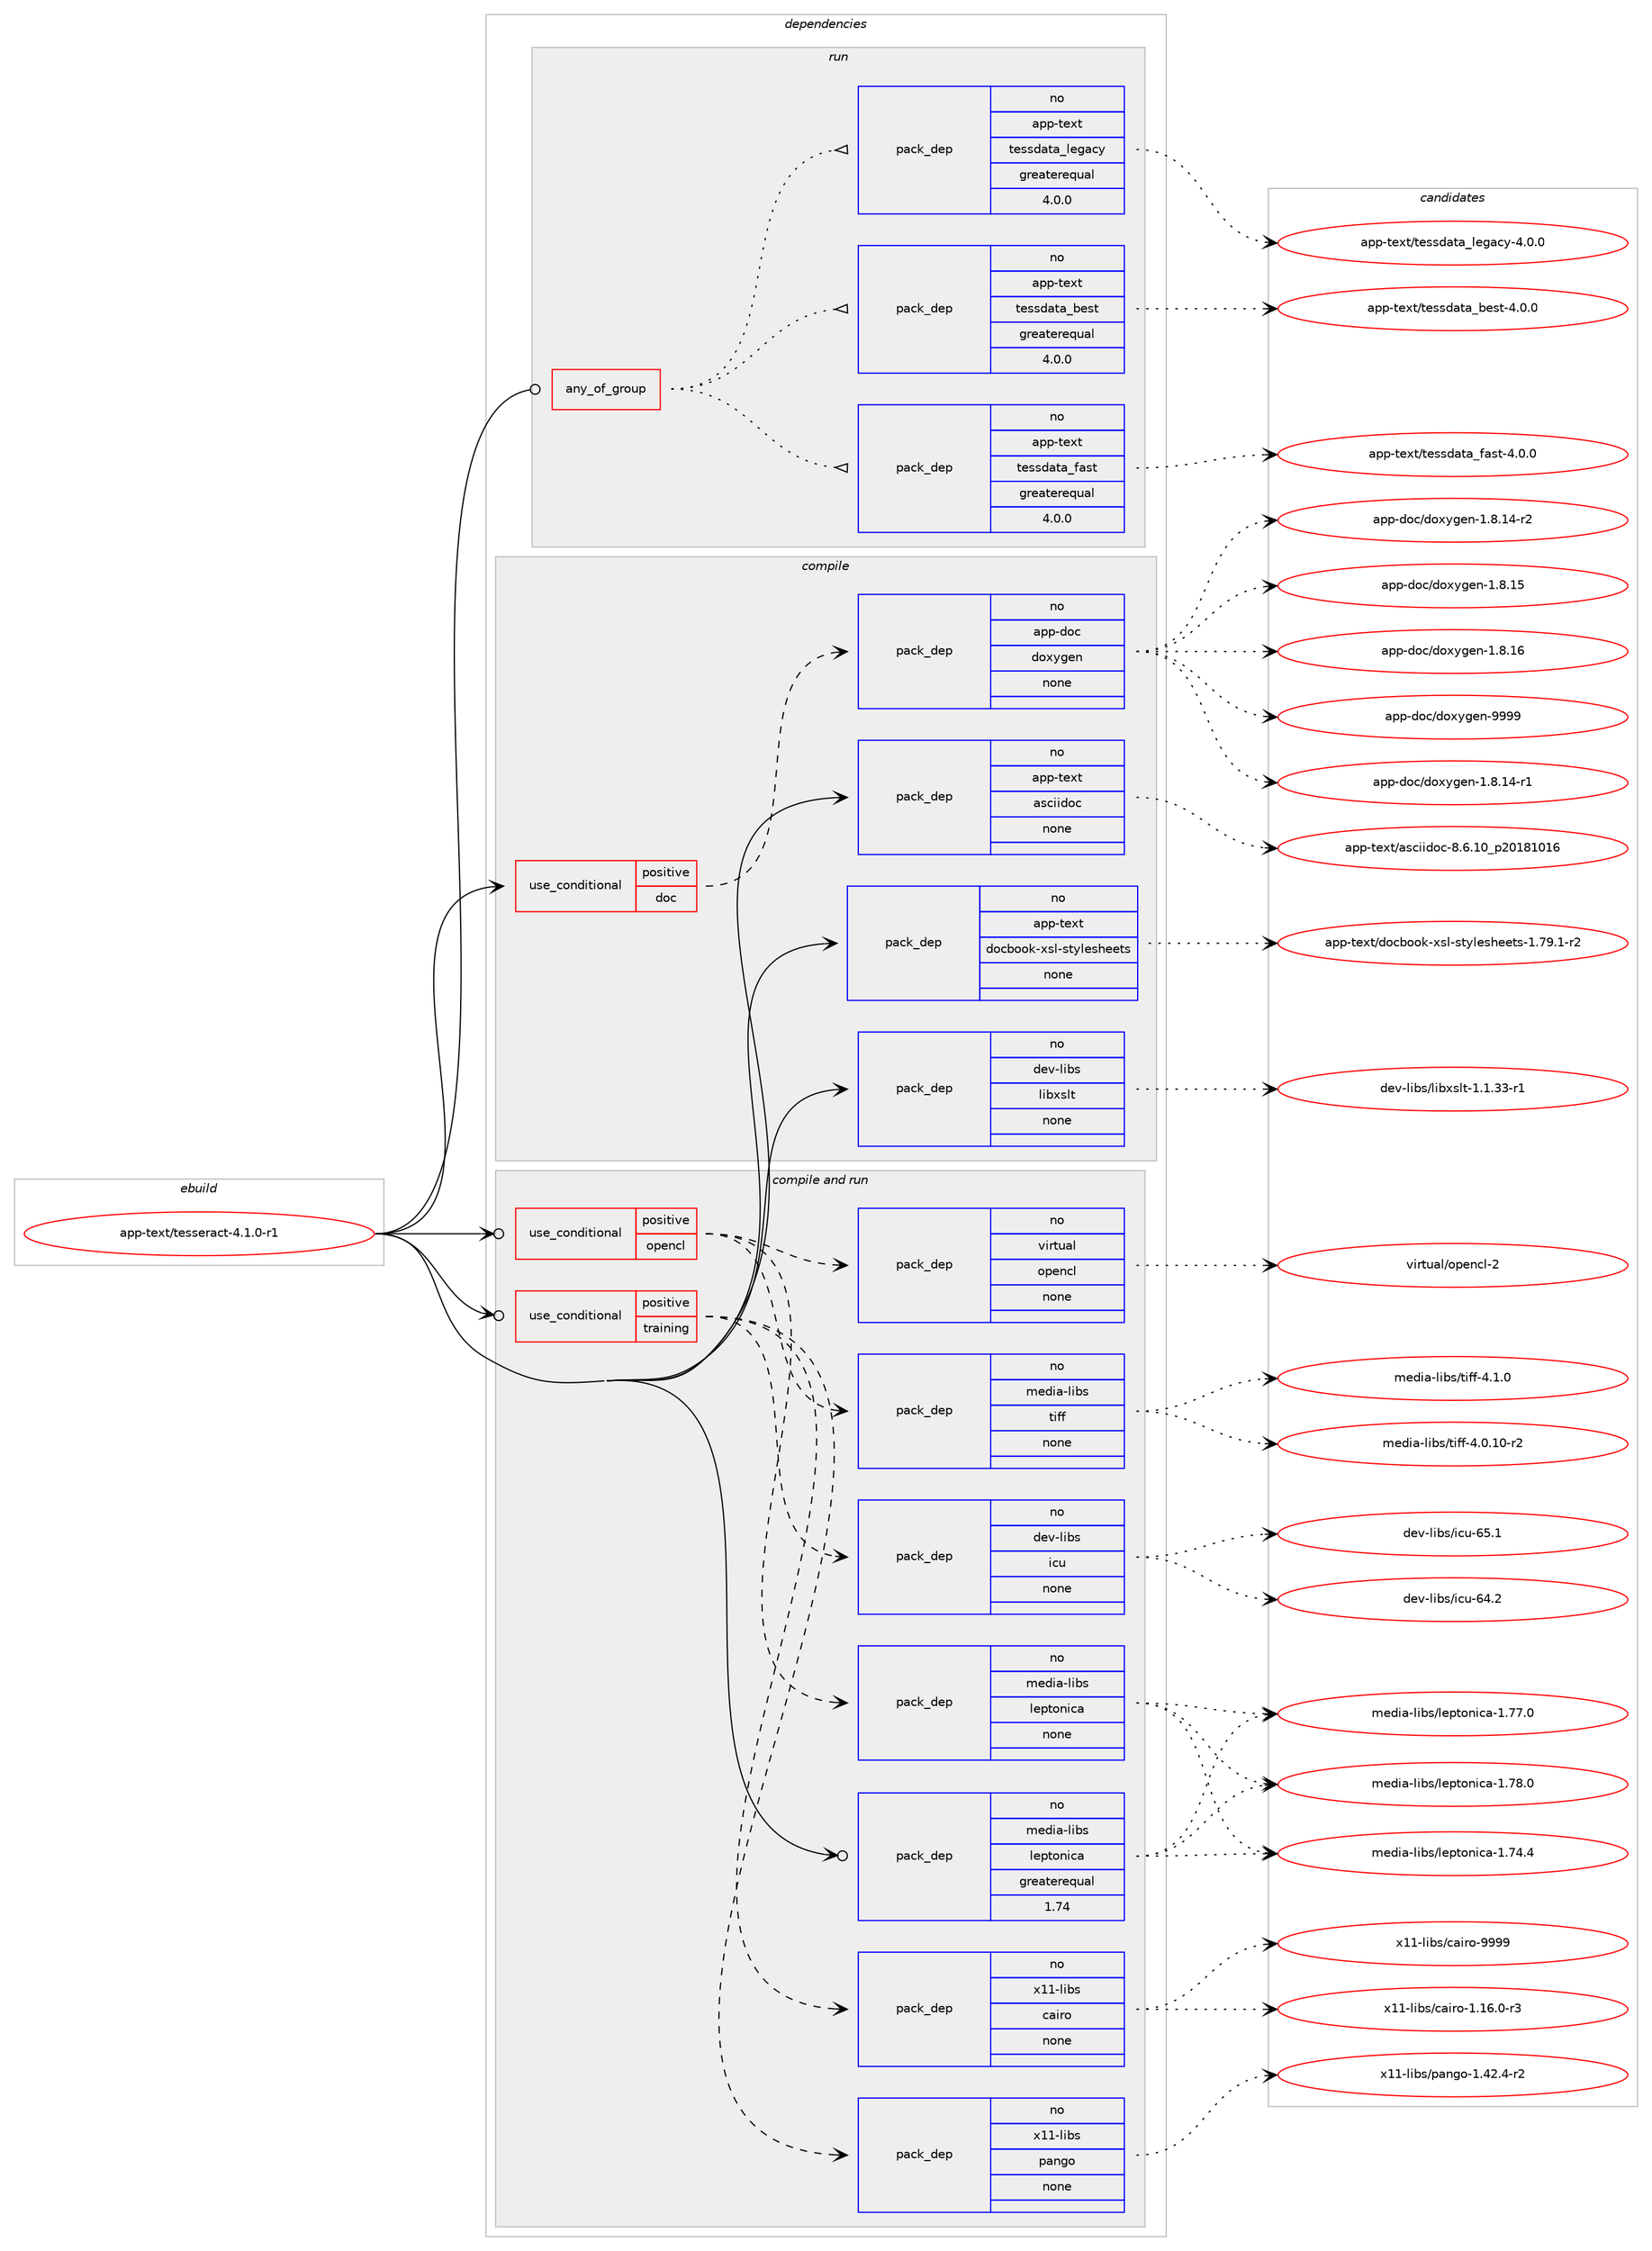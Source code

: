 digraph prolog {

# *************
# Graph options
# *************

newrank=true;
concentrate=true;
compound=true;
graph [rankdir=LR,fontname=Helvetica,fontsize=10,ranksep=1.5];#, ranksep=2.5, nodesep=0.2];
edge  [arrowhead=vee];
node  [fontname=Helvetica,fontsize=10];

# **********
# The ebuild
# **********

subgraph cluster_leftcol {
color=gray;
rank=same;
label=<<i>ebuild</i>>;
id [label="app-text/tesseract-4.1.0-r1", color=red, width=4, href="../app-text/tesseract-4.1.0-r1.svg"];
}

# ****************
# The dependencies
# ****************

subgraph cluster_midcol {
color=gray;
label=<<i>dependencies</i>>;
subgraph cluster_compile {
fillcolor="#eeeeee";
style=filled;
label=<<i>compile</i>>;
subgraph cond121938 {
dependency512409 [label=<<TABLE BORDER="0" CELLBORDER="1" CELLSPACING="0" CELLPADDING="4"><TR><TD ROWSPAN="3" CELLPADDING="10">use_conditional</TD></TR><TR><TD>positive</TD></TR><TR><TD>doc</TD></TR></TABLE>>, shape=none, color=red];
subgraph pack381191 {
dependency512410 [label=<<TABLE BORDER="0" CELLBORDER="1" CELLSPACING="0" CELLPADDING="4" WIDTH="220"><TR><TD ROWSPAN="6" CELLPADDING="30">pack_dep</TD></TR><TR><TD WIDTH="110">no</TD></TR><TR><TD>app-doc</TD></TR><TR><TD>doxygen</TD></TR><TR><TD>none</TD></TR><TR><TD></TD></TR></TABLE>>, shape=none, color=blue];
}
dependency512409:e -> dependency512410:w [weight=20,style="dashed",arrowhead="vee"];
}
id:e -> dependency512409:w [weight=20,style="solid",arrowhead="vee"];
subgraph pack381192 {
dependency512411 [label=<<TABLE BORDER="0" CELLBORDER="1" CELLSPACING="0" CELLPADDING="4" WIDTH="220"><TR><TD ROWSPAN="6" CELLPADDING="30">pack_dep</TD></TR><TR><TD WIDTH="110">no</TD></TR><TR><TD>app-text</TD></TR><TR><TD>asciidoc</TD></TR><TR><TD>none</TD></TR><TR><TD></TD></TR></TABLE>>, shape=none, color=blue];
}
id:e -> dependency512411:w [weight=20,style="solid",arrowhead="vee"];
subgraph pack381193 {
dependency512412 [label=<<TABLE BORDER="0" CELLBORDER="1" CELLSPACING="0" CELLPADDING="4" WIDTH="220"><TR><TD ROWSPAN="6" CELLPADDING="30">pack_dep</TD></TR><TR><TD WIDTH="110">no</TD></TR><TR><TD>app-text</TD></TR><TR><TD>docbook-xsl-stylesheets</TD></TR><TR><TD>none</TD></TR><TR><TD></TD></TR></TABLE>>, shape=none, color=blue];
}
id:e -> dependency512412:w [weight=20,style="solid",arrowhead="vee"];
subgraph pack381194 {
dependency512413 [label=<<TABLE BORDER="0" CELLBORDER="1" CELLSPACING="0" CELLPADDING="4" WIDTH="220"><TR><TD ROWSPAN="6" CELLPADDING="30">pack_dep</TD></TR><TR><TD WIDTH="110">no</TD></TR><TR><TD>dev-libs</TD></TR><TR><TD>libxslt</TD></TR><TR><TD>none</TD></TR><TR><TD></TD></TR></TABLE>>, shape=none, color=blue];
}
id:e -> dependency512413:w [weight=20,style="solid",arrowhead="vee"];
}
subgraph cluster_compileandrun {
fillcolor="#eeeeee";
style=filled;
label=<<i>compile and run</i>>;
subgraph cond121939 {
dependency512414 [label=<<TABLE BORDER="0" CELLBORDER="1" CELLSPACING="0" CELLPADDING="4"><TR><TD ROWSPAN="3" CELLPADDING="10">use_conditional</TD></TR><TR><TD>positive</TD></TR><TR><TD>opencl</TD></TR></TABLE>>, shape=none, color=red];
subgraph pack381195 {
dependency512415 [label=<<TABLE BORDER="0" CELLBORDER="1" CELLSPACING="0" CELLPADDING="4" WIDTH="220"><TR><TD ROWSPAN="6" CELLPADDING="30">pack_dep</TD></TR><TR><TD WIDTH="110">no</TD></TR><TR><TD>virtual</TD></TR><TR><TD>opencl</TD></TR><TR><TD>none</TD></TR><TR><TD></TD></TR></TABLE>>, shape=none, color=blue];
}
dependency512414:e -> dependency512415:w [weight=20,style="dashed",arrowhead="vee"];
subgraph pack381196 {
dependency512416 [label=<<TABLE BORDER="0" CELLBORDER="1" CELLSPACING="0" CELLPADDING="4" WIDTH="220"><TR><TD ROWSPAN="6" CELLPADDING="30">pack_dep</TD></TR><TR><TD WIDTH="110">no</TD></TR><TR><TD>media-libs</TD></TR><TR><TD>tiff</TD></TR><TR><TD>none</TD></TR><TR><TD></TD></TR></TABLE>>, shape=none, color=blue];
}
dependency512414:e -> dependency512416:w [weight=20,style="dashed",arrowhead="vee"];
subgraph pack381197 {
dependency512417 [label=<<TABLE BORDER="0" CELLBORDER="1" CELLSPACING="0" CELLPADDING="4" WIDTH="220"><TR><TD ROWSPAN="6" CELLPADDING="30">pack_dep</TD></TR><TR><TD WIDTH="110">no</TD></TR><TR><TD>media-libs</TD></TR><TR><TD>leptonica</TD></TR><TR><TD>none</TD></TR><TR><TD></TD></TR></TABLE>>, shape=none, color=blue];
}
dependency512414:e -> dependency512417:w [weight=20,style="dashed",arrowhead="vee"];
}
id:e -> dependency512414:w [weight=20,style="solid",arrowhead="odotvee"];
subgraph cond121940 {
dependency512418 [label=<<TABLE BORDER="0" CELLBORDER="1" CELLSPACING="0" CELLPADDING="4"><TR><TD ROWSPAN="3" CELLPADDING="10">use_conditional</TD></TR><TR><TD>positive</TD></TR><TR><TD>training</TD></TR></TABLE>>, shape=none, color=red];
subgraph pack381198 {
dependency512419 [label=<<TABLE BORDER="0" CELLBORDER="1" CELLSPACING="0" CELLPADDING="4" WIDTH="220"><TR><TD ROWSPAN="6" CELLPADDING="30">pack_dep</TD></TR><TR><TD WIDTH="110">no</TD></TR><TR><TD>dev-libs</TD></TR><TR><TD>icu</TD></TR><TR><TD>none</TD></TR><TR><TD></TD></TR></TABLE>>, shape=none, color=blue];
}
dependency512418:e -> dependency512419:w [weight=20,style="dashed",arrowhead="vee"];
subgraph pack381199 {
dependency512420 [label=<<TABLE BORDER="0" CELLBORDER="1" CELLSPACING="0" CELLPADDING="4" WIDTH="220"><TR><TD ROWSPAN="6" CELLPADDING="30">pack_dep</TD></TR><TR><TD WIDTH="110">no</TD></TR><TR><TD>x11-libs</TD></TR><TR><TD>pango</TD></TR><TR><TD>none</TD></TR><TR><TD></TD></TR></TABLE>>, shape=none, color=blue];
}
dependency512418:e -> dependency512420:w [weight=20,style="dashed",arrowhead="vee"];
subgraph pack381200 {
dependency512421 [label=<<TABLE BORDER="0" CELLBORDER="1" CELLSPACING="0" CELLPADDING="4" WIDTH="220"><TR><TD ROWSPAN="6" CELLPADDING="30">pack_dep</TD></TR><TR><TD WIDTH="110">no</TD></TR><TR><TD>x11-libs</TD></TR><TR><TD>cairo</TD></TR><TR><TD>none</TD></TR><TR><TD></TD></TR></TABLE>>, shape=none, color=blue];
}
dependency512418:e -> dependency512421:w [weight=20,style="dashed",arrowhead="vee"];
}
id:e -> dependency512418:w [weight=20,style="solid",arrowhead="odotvee"];
subgraph pack381201 {
dependency512422 [label=<<TABLE BORDER="0" CELLBORDER="1" CELLSPACING="0" CELLPADDING="4" WIDTH="220"><TR><TD ROWSPAN="6" CELLPADDING="30">pack_dep</TD></TR><TR><TD WIDTH="110">no</TD></TR><TR><TD>media-libs</TD></TR><TR><TD>leptonica</TD></TR><TR><TD>greaterequal</TD></TR><TR><TD>1.74</TD></TR></TABLE>>, shape=none, color=blue];
}
id:e -> dependency512422:w [weight=20,style="solid",arrowhead="odotvee"];
}
subgraph cluster_run {
fillcolor="#eeeeee";
style=filled;
label=<<i>run</i>>;
subgraph any8953 {
dependency512423 [label=<<TABLE BORDER="0" CELLBORDER="1" CELLSPACING="0" CELLPADDING="4"><TR><TD CELLPADDING="10">any_of_group</TD></TR></TABLE>>, shape=none, color=red];subgraph pack381202 {
dependency512424 [label=<<TABLE BORDER="0" CELLBORDER="1" CELLSPACING="0" CELLPADDING="4" WIDTH="220"><TR><TD ROWSPAN="6" CELLPADDING="30">pack_dep</TD></TR><TR><TD WIDTH="110">no</TD></TR><TR><TD>app-text</TD></TR><TR><TD>tessdata_fast</TD></TR><TR><TD>greaterequal</TD></TR><TR><TD>4.0.0</TD></TR></TABLE>>, shape=none, color=blue];
}
dependency512423:e -> dependency512424:w [weight=20,style="dotted",arrowhead="oinv"];
subgraph pack381203 {
dependency512425 [label=<<TABLE BORDER="0" CELLBORDER="1" CELLSPACING="0" CELLPADDING="4" WIDTH="220"><TR><TD ROWSPAN="6" CELLPADDING="30">pack_dep</TD></TR><TR><TD WIDTH="110">no</TD></TR><TR><TD>app-text</TD></TR><TR><TD>tessdata_best</TD></TR><TR><TD>greaterequal</TD></TR><TR><TD>4.0.0</TD></TR></TABLE>>, shape=none, color=blue];
}
dependency512423:e -> dependency512425:w [weight=20,style="dotted",arrowhead="oinv"];
subgraph pack381204 {
dependency512426 [label=<<TABLE BORDER="0" CELLBORDER="1" CELLSPACING="0" CELLPADDING="4" WIDTH="220"><TR><TD ROWSPAN="6" CELLPADDING="30">pack_dep</TD></TR><TR><TD WIDTH="110">no</TD></TR><TR><TD>app-text</TD></TR><TR><TD>tessdata_legacy</TD></TR><TR><TD>greaterequal</TD></TR><TR><TD>4.0.0</TD></TR></TABLE>>, shape=none, color=blue];
}
dependency512423:e -> dependency512426:w [weight=20,style="dotted",arrowhead="oinv"];
}
id:e -> dependency512423:w [weight=20,style="solid",arrowhead="odot"];
}
}

# **************
# The candidates
# **************

subgraph cluster_choices {
rank=same;
color=gray;
label=<<i>candidates</i>>;

subgraph choice381191 {
color=black;
nodesep=1;
choice97112112451001119947100111120121103101110454946564649524511449 [label="app-doc/doxygen-1.8.14-r1", color=red, width=4,href="../app-doc/doxygen-1.8.14-r1.svg"];
choice97112112451001119947100111120121103101110454946564649524511450 [label="app-doc/doxygen-1.8.14-r2", color=red, width=4,href="../app-doc/doxygen-1.8.14-r2.svg"];
choice9711211245100111994710011112012110310111045494656464953 [label="app-doc/doxygen-1.8.15", color=red, width=4,href="../app-doc/doxygen-1.8.15.svg"];
choice9711211245100111994710011112012110310111045494656464954 [label="app-doc/doxygen-1.8.16", color=red, width=4,href="../app-doc/doxygen-1.8.16.svg"];
choice971121124510011199471001111201211031011104557575757 [label="app-doc/doxygen-9999", color=red, width=4,href="../app-doc/doxygen-9999.svg"];
dependency512410:e -> choice97112112451001119947100111120121103101110454946564649524511449:w [style=dotted,weight="100"];
dependency512410:e -> choice97112112451001119947100111120121103101110454946564649524511450:w [style=dotted,weight="100"];
dependency512410:e -> choice9711211245100111994710011112012110310111045494656464953:w [style=dotted,weight="100"];
dependency512410:e -> choice9711211245100111994710011112012110310111045494656464954:w [style=dotted,weight="100"];
dependency512410:e -> choice971121124510011199471001111201211031011104557575757:w [style=dotted,weight="100"];
}
subgraph choice381192 {
color=black;
nodesep=1;
choice97112112451161011201164797115991051051001119945564654464948951125048495649484954 [label="app-text/asciidoc-8.6.10_p20181016", color=red, width=4,href="../app-text/asciidoc-8.6.10_p20181016.svg"];
dependency512411:e -> choice97112112451161011201164797115991051051001119945564654464948951125048495649484954:w [style=dotted,weight="100"];
}
subgraph choice381193 {
color=black;
nodesep=1;
choice97112112451161011201164710011199981111111074512011510845115116121108101115104101101116115454946555746494511450 [label="app-text/docbook-xsl-stylesheets-1.79.1-r2", color=red, width=4,href="../app-text/docbook-xsl-stylesheets-1.79.1-r2.svg"];
dependency512412:e -> choice97112112451161011201164710011199981111111074512011510845115116121108101115104101101116115454946555746494511450:w [style=dotted,weight="100"];
}
subgraph choice381194 {
color=black;
nodesep=1;
choice10010111845108105981154710810598120115108116454946494651514511449 [label="dev-libs/libxslt-1.1.33-r1", color=red, width=4,href="../dev-libs/libxslt-1.1.33-r1.svg"];
dependency512413:e -> choice10010111845108105981154710810598120115108116454946494651514511449:w [style=dotted,weight="100"];
}
subgraph choice381195 {
color=black;
nodesep=1;
choice1181051141161179710847111112101110991084550 [label="virtual/opencl-2", color=red, width=4,href="../virtual/opencl-2.svg"];
dependency512415:e -> choice1181051141161179710847111112101110991084550:w [style=dotted,weight="100"];
}
subgraph choice381196 {
color=black;
nodesep=1;
choice10910110010597451081059811547116105102102455246484649484511450 [label="media-libs/tiff-4.0.10-r2", color=red, width=4,href="../media-libs/tiff-4.0.10-r2.svg"];
choice10910110010597451081059811547116105102102455246494648 [label="media-libs/tiff-4.1.0", color=red, width=4,href="../media-libs/tiff-4.1.0.svg"];
dependency512416:e -> choice10910110010597451081059811547116105102102455246484649484511450:w [style=dotted,weight="100"];
dependency512416:e -> choice10910110010597451081059811547116105102102455246494648:w [style=dotted,weight="100"];
}
subgraph choice381197 {
color=black;
nodesep=1;
choice10910110010597451081059811547108101112116111110105999745494655524652 [label="media-libs/leptonica-1.74.4", color=red, width=4,href="../media-libs/leptonica-1.74.4.svg"];
choice10910110010597451081059811547108101112116111110105999745494655554648 [label="media-libs/leptonica-1.77.0", color=red, width=4,href="../media-libs/leptonica-1.77.0.svg"];
choice10910110010597451081059811547108101112116111110105999745494655564648 [label="media-libs/leptonica-1.78.0", color=red, width=4,href="../media-libs/leptonica-1.78.0.svg"];
dependency512417:e -> choice10910110010597451081059811547108101112116111110105999745494655524652:w [style=dotted,weight="100"];
dependency512417:e -> choice10910110010597451081059811547108101112116111110105999745494655554648:w [style=dotted,weight="100"];
dependency512417:e -> choice10910110010597451081059811547108101112116111110105999745494655564648:w [style=dotted,weight="100"];
}
subgraph choice381198 {
color=black;
nodesep=1;
choice100101118451081059811547105991174554524650 [label="dev-libs/icu-64.2", color=red, width=4,href="../dev-libs/icu-64.2.svg"];
choice100101118451081059811547105991174554534649 [label="dev-libs/icu-65.1", color=red, width=4,href="../dev-libs/icu-65.1.svg"];
dependency512419:e -> choice100101118451081059811547105991174554524650:w [style=dotted,weight="100"];
dependency512419:e -> choice100101118451081059811547105991174554534649:w [style=dotted,weight="100"];
}
subgraph choice381199 {
color=black;
nodesep=1;
choice120494945108105981154711297110103111454946525046524511450 [label="x11-libs/pango-1.42.4-r2", color=red, width=4,href="../x11-libs/pango-1.42.4-r2.svg"];
dependency512420:e -> choice120494945108105981154711297110103111454946525046524511450:w [style=dotted,weight="100"];
}
subgraph choice381200 {
color=black;
nodesep=1;
choice12049494510810598115479997105114111454946495446484511451 [label="x11-libs/cairo-1.16.0-r3", color=red, width=4,href="../x11-libs/cairo-1.16.0-r3.svg"];
choice120494945108105981154799971051141114557575757 [label="x11-libs/cairo-9999", color=red, width=4,href="../x11-libs/cairo-9999.svg"];
dependency512421:e -> choice12049494510810598115479997105114111454946495446484511451:w [style=dotted,weight="100"];
dependency512421:e -> choice120494945108105981154799971051141114557575757:w [style=dotted,weight="100"];
}
subgraph choice381201 {
color=black;
nodesep=1;
choice10910110010597451081059811547108101112116111110105999745494655524652 [label="media-libs/leptonica-1.74.4", color=red, width=4,href="../media-libs/leptonica-1.74.4.svg"];
choice10910110010597451081059811547108101112116111110105999745494655554648 [label="media-libs/leptonica-1.77.0", color=red, width=4,href="../media-libs/leptonica-1.77.0.svg"];
choice10910110010597451081059811547108101112116111110105999745494655564648 [label="media-libs/leptonica-1.78.0", color=red, width=4,href="../media-libs/leptonica-1.78.0.svg"];
dependency512422:e -> choice10910110010597451081059811547108101112116111110105999745494655524652:w [style=dotted,weight="100"];
dependency512422:e -> choice10910110010597451081059811547108101112116111110105999745494655554648:w [style=dotted,weight="100"];
dependency512422:e -> choice10910110010597451081059811547108101112116111110105999745494655564648:w [style=dotted,weight="100"];
}
subgraph choice381202 {
color=black;
nodesep=1;
choice97112112451161011201164711610111511510097116979510297115116455246484648 [label="app-text/tessdata_fast-4.0.0", color=red, width=4,href="../app-text/tessdata_fast-4.0.0.svg"];
dependency512424:e -> choice97112112451161011201164711610111511510097116979510297115116455246484648:w [style=dotted,weight="100"];
}
subgraph choice381203 {
color=black;
nodesep=1;
choice97112112451161011201164711610111511510097116979598101115116455246484648 [label="app-text/tessdata_best-4.0.0", color=red, width=4,href="../app-text/tessdata_best-4.0.0.svg"];
dependency512425:e -> choice97112112451161011201164711610111511510097116979598101115116455246484648:w [style=dotted,weight="100"];
}
subgraph choice381204 {
color=black;
nodesep=1;
choice9711211245116101120116471161011151151009711697951081011039799121455246484648 [label="app-text/tessdata_legacy-4.0.0", color=red, width=4,href="../app-text/tessdata_legacy-4.0.0.svg"];
dependency512426:e -> choice9711211245116101120116471161011151151009711697951081011039799121455246484648:w [style=dotted,weight="100"];
}
}

}
